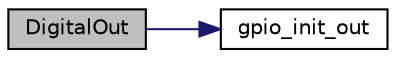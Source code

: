 digraph "DigitalOut"
{
 // LATEX_PDF_SIZE
  edge [fontname="Helvetica",fontsize="10",labelfontname="Helvetica",labelfontsize="10"];
  node [fontname="Helvetica",fontsize="10",shape=record];
  rankdir="LR";
  Node1 [label="DigitalOut",height=0.2,width=0.4,color="black", fillcolor="grey75", style="filled", fontcolor="black",tooltip=" "];
  Node1 -> Node2 [color="midnightblue",fontsize="10",style="solid",fontname="Helvetica"];
  Node2 [label="gpio_init_out",height=0.2,width=0.4,color="black", fillcolor="white", style="filled",URL="$group__hal__gpio.html#ga5f5c43c977d7e2b7d242b7827036e32d",tooltip=" "];
}
